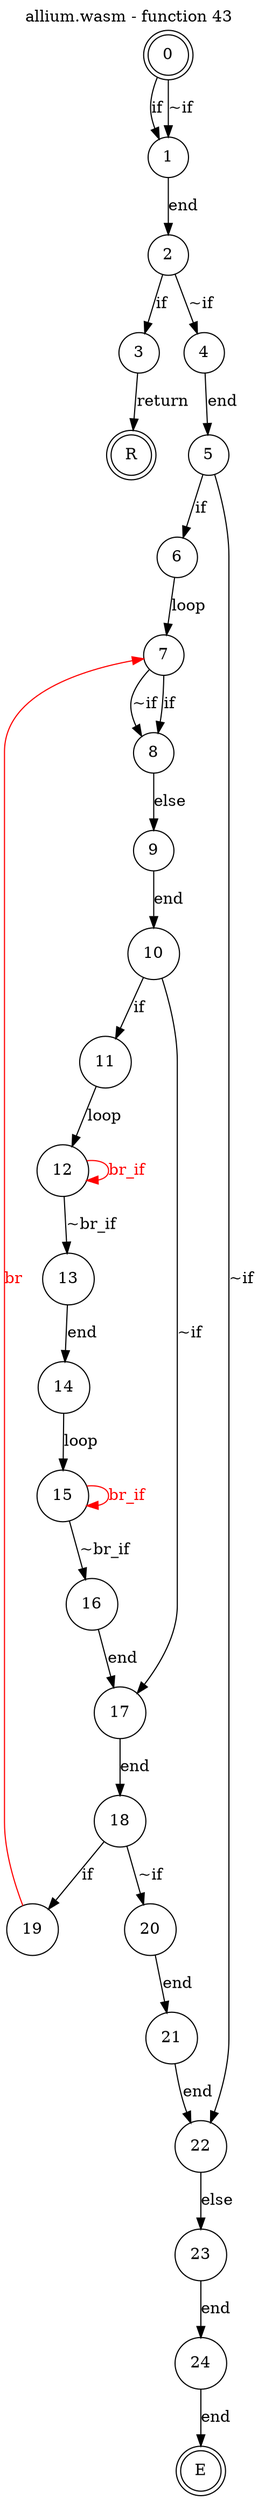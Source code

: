 digraph finite_state_machine {
    label = "allium.wasm - function 43"
    labelloc =  t
    labelfontsize = 16
    labelfontcolor = black
    labelfontname = "Helvetica"
    node [shape = doublecircle]; 0 E R ;
    node [shape = circle];
    0 -> 1[label="if"];
    0 -> 1[label="~if"];
    1 -> 2[label="end"];
    2 -> 3[label="if"];
    2 -> 4[label="~if"];
    3 -> R[label="return"];
    4 -> 5[label="end"];
    5 -> 6[label="if"];
    5 -> 22[label="~if"];
    6 -> 7[label="loop"];
    7 -> 8[label="if"];
    7 -> 8[label="~if"];
    8 -> 9[label="else"];
    9 -> 10[label="end"];
    10 -> 11[label="if"];
    10 -> 17[label="~if"];
    11 -> 12[label="loop"];
    12 -> 13[label="~br_if"];
    12 -> 12[color="red" fontcolor="red" label="br_if"];
    13 -> 14[label="end"];
    14 -> 15[label="loop"];
    15 -> 16[label="~br_if"];
    15 -> 15[color="red" fontcolor="red" label="br_if"];
    16 -> 17[label="end"];
    17 -> 18[label="end"];
    18 -> 19[label="if"];
    18 -> 20[label="~if"];
    19 -> 7[color="red" fontcolor="red" label="br"];
    20 -> 21[label="end"];
    21 -> 22[label="end"];
    22 -> 23[label="else"];
    23 -> 24[label="end"];
    24 -> E[label="end"];
}

